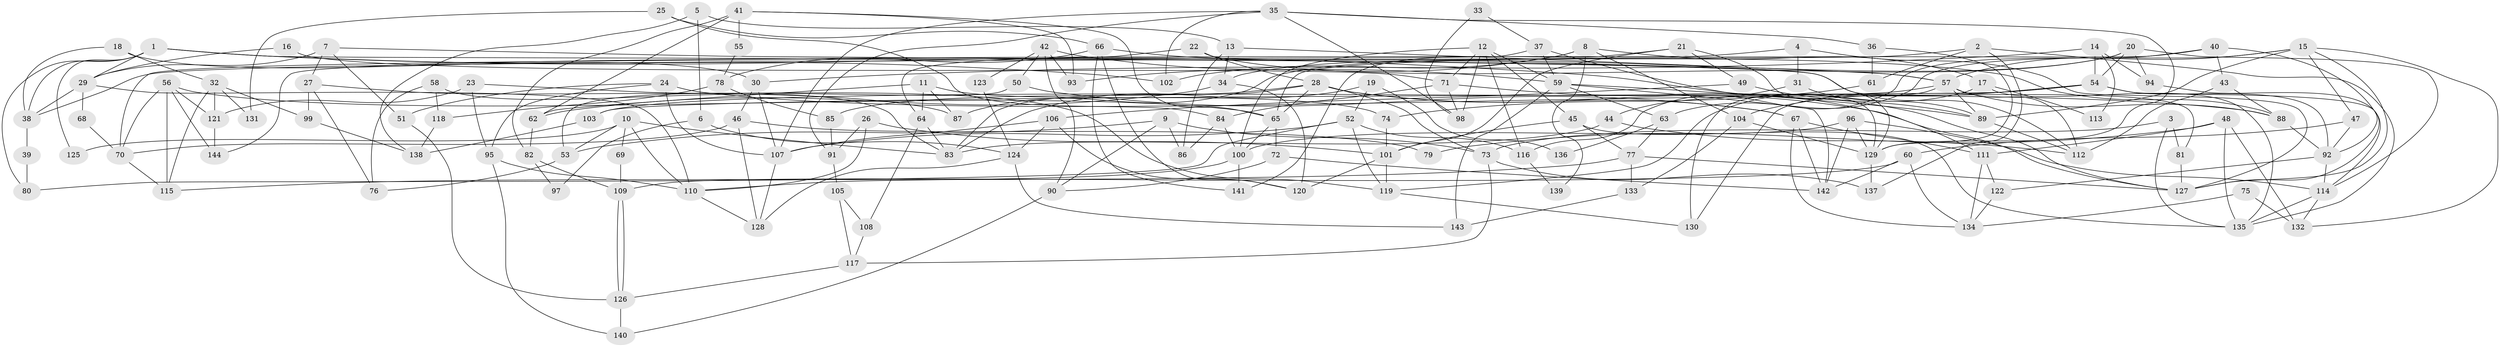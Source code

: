 // Generated by graph-tools (version 1.1) at 2025/11/02/27/25 16:11:22]
// undirected, 144 vertices, 288 edges
graph export_dot {
graph [start="1"]
  node [color=gray90,style=filled];
  1;
  2;
  3;
  4;
  5;
  6;
  7;
  8;
  9;
  10;
  11;
  12;
  13;
  14;
  15;
  16;
  17;
  18;
  19;
  20;
  21;
  22;
  23;
  24;
  25;
  26;
  27;
  28;
  29;
  30;
  31;
  32;
  33;
  34;
  35;
  36;
  37;
  38;
  39;
  40;
  41;
  42;
  43;
  44;
  45;
  46;
  47;
  48;
  49;
  50;
  51;
  52;
  53;
  54;
  55;
  56;
  57;
  58;
  59;
  60;
  61;
  62;
  63;
  64;
  65;
  66;
  67;
  68;
  69;
  70;
  71;
  72;
  73;
  74;
  75;
  76;
  77;
  78;
  79;
  80;
  81;
  82;
  83;
  84;
  85;
  86;
  87;
  88;
  89;
  90;
  91;
  92;
  93;
  94;
  95;
  96;
  97;
  98;
  99;
  100;
  101;
  102;
  103;
  104;
  105;
  106;
  107;
  108;
  109;
  110;
  111;
  112;
  113;
  114;
  115;
  116;
  117;
  118;
  119;
  120;
  121;
  122;
  123;
  124;
  125;
  126;
  127;
  128;
  129;
  130;
  131;
  132;
  133;
  134;
  135;
  136;
  137;
  138;
  139;
  140;
  141;
  142;
  143;
  144;
  1 -- 38;
  1 -- 81;
  1 -- 29;
  1 -- 80;
  1 -- 102;
  1 -- 125;
  1 -- 127;
  2 -- 137;
  2 -- 135;
  2 -- 38;
  2 -- 61;
  3 -- 73;
  3 -- 135;
  3 -- 81;
  4 -- 127;
  4 -- 31;
  4 -- 144;
  5 -- 138;
  5 -- 13;
  5 -- 6;
  6 -- 124;
  6 -- 97;
  7 -- 29;
  7 -- 51;
  7 -- 27;
  7 -- 112;
  8 -- 102;
  8 -- 17;
  8 -- 93;
  8 -- 104;
  8 -- 139;
  9 -- 90;
  9 -- 86;
  9 -- 53;
  9 -- 73;
  10 -- 110;
  10 -- 83;
  10 -- 53;
  10 -- 69;
  10 -- 125;
  11 -- 87;
  11 -- 64;
  11 -- 62;
  11 -- 74;
  12 -- 59;
  12 -- 100;
  12 -- 45;
  12 -- 71;
  12 -- 98;
  12 -- 116;
  13 -- 34;
  13 -- 57;
  13 -- 86;
  14 -- 94;
  14 -- 54;
  14 -- 30;
  14 -- 113;
  15 -- 89;
  15 -- 127;
  15 -- 47;
  15 -- 57;
  15 -- 63;
  15 -- 132;
  16 -- 29;
  16 -- 71;
  17 -- 119;
  17 -- 135;
  17 -- 113;
  18 -- 30;
  18 -- 32;
  18 -- 38;
  19 -- 83;
  19 -- 52;
  19 -- 136;
  20 -- 114;
  20 -- 54;
  20 -- 34;
  20 -- 87;
  20 -- 94;
  21 -- 129;
  21 -- 101;
  21 -- 49;
  21 -- 141;
  22 -- 28;
  22 -- 57;
  22 -- 64;
  23 -- 121;
  23 -- 119;
  23 -- 95;
  24 -- 107;
  24 -- 88;
  24 -- 51;
  24 -- 95;
  25 -- 66;
  25 -- 84;
  25 -- 131;
  26 -- 101;
  26 -- 110;
  26 -- 91;
  27 -- 76;
  27 -- 87;
  27 -- 99;
  28 -- 127;
  28 -- 65;
  28 -- 67;
  28 -- 73;
  28 -- 83;
  28 -- 85;
  29 -- 38;
  29 -- 68;
  29 -- 110;
  30 -- 107;
  30 -- 46;
  31 -- 44;
  31 -- 89;
  32 -- 115;
  32 -- 121;
  32 -- 99;
  32 -- 131;
  33 -- 37;
  33 -- 98;
  34 -- 62;
  34 -- 120;
  35 -- 98;
  35 -- 129;
  35 -- 36;
  35 -- 91;
  35 -- 102;
  35 -- 107;
  36 -- 61;
  36 -- 129;
  37 -- 70;
  37 -- 129;
  37 -- 59;
  38 -- 39;
  39 -- 80;
  40 -- 43;
  40 -- 92;
  40 -- 65;
  40 -- 116;
  41 -- 82;
  41 -- 65;
  41 -- 55;
  41 -- 62;
  41 -- 93;
  42 -- 93;
  42 -- 50;
  42 -- 59;
  42 -- 90;
  42 -- 123;
  43 -- 112;
  43 -- 88;
  44 -- 83;
  44 -- 112;
  45 -- 77;
  45 -- 101;
  45 -- 135;
  46 -- 128;
  46 -- 70;
  46 -- 79;
  47 -- 92;
  47 -- 60;
  48 -- 111;
  48 -- 135;
  48 -- 79;
  48 -- 132;
  49 -- 89;
  49 -- 106;
  50 -- 67;
  50 -- 53;
  51 -- 126;
  52 -- 116;
  52 -- 119;
  52 -- 80;
  52 -- 107;
  53 -- 76;
  54 -- 104;
  54 -- 92;
  54 -- 103;
  54 -- 114;
  54 -- 130;
  55 -- 78;
  56 -- 70;
  56 -- 65;
  56 -- 115;
  56 -- 121;
  56 -- 144;
  57 -- 89;
  57 -- 88;
  57 -- 103;
  57 -- 112;
  57 -- 130;
  58 -- 83;
  58 -- 118;
  58 -- 76;
  59 -- 63;
  59 -- 89;
  59 -- 142;
  59 -- 143;
  60 -- 142;
  60 -- 109;
  60 -- 134;
  61 -- 74;
  62 -- 82;
  63 -- 77;
  63 -- 136;
  64 -- 108;
  64 -- 83;
  65 -- 100;
  65 -- 72;
  66 -- 120;
  66 -- 141;
  66 -- 78;
  66 -- 88;
  67 -- 134;
  67 -- 111;
  67 -- 142;
  68 -- 70;
  69 -- 109;
  70 -- 115;
  71 -- 111;
  71 -- 84;
  71 -- 98;
  72 -- 142;
  72 -- 90;
  73 -- 117;
  73 -- 137;
  74 -- 101;
  75 -- 134;
  75 -- 132;
  77 -- 133;
  77 -- 115;
  77 -- 127;
  78 -- 85;
  78 -- 118;
  81 -- 127;
  82 -- 109;
  82 -- 97;
  84 -- 100;
  84 -- 86;
  85 -- 91;
  88 -- 92;
  89 -- 112;
  90 -- 140;
  91 -- 105;
  92 -- 114;
  92 -- 122;
  94 -- 127;
  95 -- 110;
  95 -- 140;
  96 -- 114;
  96 -- 142;
  96 -- 100;
  96 -- 129;
  99 -- 138;
  100 -- 110;
  100 -- 141;
  101 -- 120;
  101 -- 119;
  103 -- 138;
  104 -- 129;
  104 -- 133;
  105 -- 117;
  105 -- 108;
  106 -- 107;
  106 -- 120;
  106 -- 124;
  107 -- 128;
  108 -- 117;
  109 -- 126;
  109 -- 126;
  110 -- 128;
  111 -- 122;
  111 -- 134;
  114 -- 132;
  114 -- 135;
  116 -- 139;
  117 -- 126;
  118 -- 138;
  119 -- 130;
  121 -- 144;
  122 -- 134;
  123 -- 124;
  124 -- 128;
  124 -- 143;
  126 -- 140;
  129 -- 137;
  133 -- 143;
}
